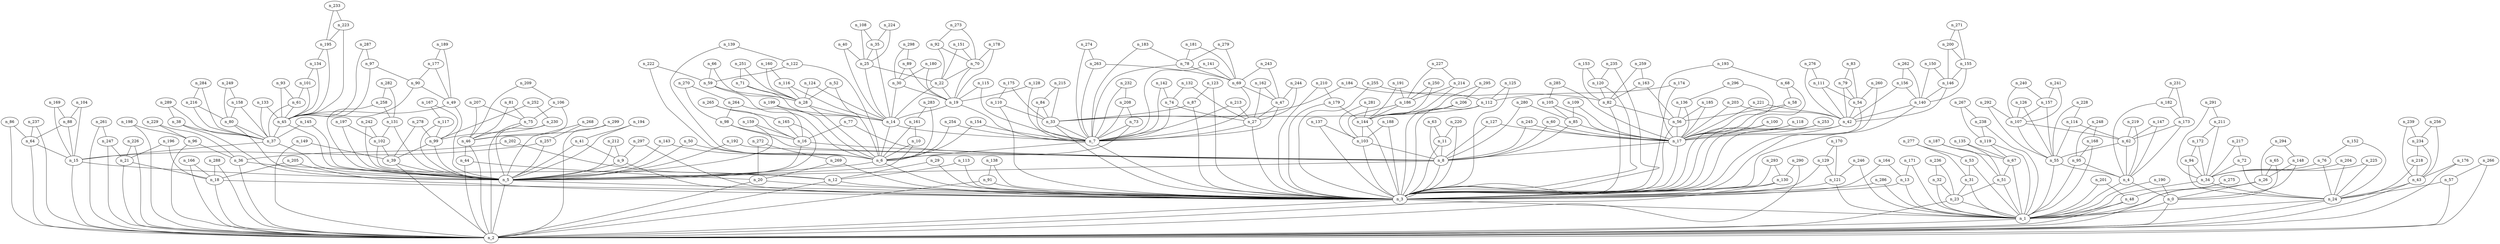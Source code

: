 graph grafoDorogovtsevMendes_300  {
n_0;
n_1;
n_2;
n_3;
n_4;
n_5;
n_6;
n_7;
n_8;
n_9;
n_10;
n_11;
n_12;
n_13;
n_14;
n_15;
n_16;
n_17;
n_18;
n_19;
n_20;
n_21;
n_22;
n_23;
n_24;
n_25;
n_26;
n_27;
n_28;
n_29;
n_30;
n_31;
n_32;
n_33;
n_34;
n_35;
n_36;
n_37;
n_38;
n_39;
n_40;
n_41;
n_42;
n_43;
n_44;
n_45;
n_46;
n_47;
n_48;
n_49;
n_50;
n_51;
n_52;
n_53;
n_54;
n_55;
n_56;
n_57;
n_58;
n_59;
n_60;
n_61;
n_62;
n_63;
n_64;
n_65;
n_66;
n_67;
n_68;
n_69;
n_70;
n_71;
n_72;
n_73;
n_74;
n_75;
n_76;
n_77;
n_78;
n_79;
n_80;
n_81;
n_82;
n_83;
n_84;
n_85;
n_86;
n_87;
n_88;
n_89;
n_90;
n_91;
n_92;
n_93;
n_94;
n_95;
n_96;
n_97;
n_98;
n_99;
n_100;
n_101;
n_102;
n_103;
n_104;
n_105;
n_106;
n_107;
n_108;
n_109;
n_110;
n_111;
n_112;
n_113;
n_114;
n_115;
n_116;
n_117;
n_118;
n_119;
n_120;
n_121;
n_122;
n_123;
n_124;
n_125;
n_126;
n_127;
n_128;
n_129;
n_130;
n_131;
n_132;
n_133;
n_134;
n_135;
n_136;
n_137;
n_138;
n_139;
n_140;
n_141;
n_142;
n_143;
n_144;
n_145;
n_146;
n_147;
n_148;
n_149;
n_150;
n_151;
n_152;
n_153;
n_154;
n_155;
n_156;
n_157;
n_158;
n_159;
n_160;
n_161;
n_162;
n_163;
n_164;
n_165;
n_166;
n_167;
n_168;
n_169;
n_170;
n_171;
n_172;
n_173;
n_174;
n_175;
n_176;
n_177;
n_178;
n_179;
n_180;
n_181;
n_182;
n_183;
n_184;
n_185;
n_186;
n_187;
n_188;
n_189;
n_190;
n_191;
n_192;
n_193;
n_194;
n_195;
n_196;
n_197;
n_198;
n_199;
n_200;
n_201;
n_202;
n_203;
n_204;
n_205;
n_206;
n_207;
n_208;
n_209;
n_210;
n_211;
n_212;
n_213;
n_214;
n_215;
n_216;
n_217;
n_218;
n_219;
n_220;
n_221;
n_222;
n_223;
n_224;
n_225;
n_226;
n_227;
n_228;
n_229;
n_230;
n_231;
n_232;
n_233;
n_234;
n_235;
n_236;
n_237;
n_238;
n_239;
n_240;
n_241;
n_242;
n_243;
n_244;
n_245;
n_246;
n_247;
n_248;
n_249;
n_250;
n_251;
n_252;
n_253;
n_254;
n_255;
n_256;
n_257;
n_258;
n_259;
n_260;
n_261;
n_262;
n_263;
n_264;
n_265;
n_266;
n_267;
n_268;
n_269;
n_270;
n_271;
n_272;
n_273;
n_274;
n_275;
n_276;
n_277;
n_278;
n_279;
n_280;
n_281;
n_282;
n_283;
n_284;
n_285;
n_286;
n_287;
n_288;
n_289;
n_290;
n_291;
n_292;
n_293;
n_294;
n_295;
n_296;
n_297;
n_298;
n_299;
n_0 -- n_1;
n_1 -- n_2;
n_2 -- n_0;
n_3 -- n_1;
n_3 -- n_2;
n_4 -- n_0;
n_4 -- n_1;
n_5 -- n_3;
n_5 -- n_2;
n_6 -- n_5;
n_6 -- n_3;
n_7 -- n_6;
n_7 -- n_3;
n_8 -- n_5;
n_8 -- n_3;
n_9 -- n_5;
n_9 -- n_3;
n_10 -- n_6;
n_10 -- n_5;
n_11 -- n_8;
n_11 -- n_3;
n_12 -- n_3;
n_12 -- n_2;
n_13 -- n_3;
n_13 -- n_1;
n_14 -- n_7;
n_14 -- n_6;
n_15 -- n_5;
n_15 -- n_2;
n_16 -- n_8;
n_16 -- n_5;
n_17 -- n_8;
n_17 -- n_3;
n_18 -- n_3;
n_18 -- n_2;
n_19 -- n_14;
n_19 -- n_7;
n_20 -- n_3;
n_20 -- n_2;
n_21 -- n_18;
n_21 -- n_2;
n_22 -- n_19;
n_22 -- n_14;
n_23 -- n_1;
n_23 -- n_2;
n_24 -- n_1;
n_24 -- n_2;
n_25 -- n_22;
n_25 -- n_14;
n_26 -- n_0;
n_26 -- n_1;
n_27 -- n_7;
n_27 -- n_3;
n_28 -- n_14;
n_28 -- n_6;
n_29 -- n_12;
n_29 -- n_3;
n_30 -- n_19;
n_30 -- n_14;
n_31 -- n_23;
n_31 -- n_1;
n_32 -- n_23;
n_32 -- n_1;
n_33 -- n_7;
n_33 -- n_3;
n_34 -- n_24;
n_34 -- n_1;
n_35 -- n_25;
n_35 -- n_14;
n_36 -- n_12;
n_36 -- n_2;
n_37 -- n_15;
n_37 -- n_5;
n_38 -- n_37;
n_38 -- n_5;
n_39 -- n_5;
n_39 -- n_2;
n_40 -- n_25;
n_40 -- n_14;
n_41 -- n_9;
n_41 -- n_5;
n_42 -- n_17;
n_42 -- n_3;
n_43 -- n_24;
n_43 -- n_2;
n_44 -- n_20;
n_44 -- n_2;
n_45 -- n_37;
n_45 -- n_5;
n_46 -- n_44;
n_46 -- n_2;
n_47 -- n_27;
n_47 -- n_7;
n_48 -- n_1;
n_48 -- n_2;
n_49 -- n_45;
n_49 -- n_5;
n_50 -- n_6;
n_50 -- n_5;
n_51 -- n_23;
n_51 -- n_1;
n_52 -- n_28;
n_52 -- n_6;
n_53 -- n_31;
n_53 -- n_1;
n_54 -- n_42;
n_54 -- n_3;
n_55 -- n_4;
n_55 -- n_1;
n_56 -- n_17;
n_56 -- n_3;
n_57 -- n_24;
n_57 -- n_2;
n_58 -- n_56;
n_58 -- n_17;
n_59 -- n_28;
n_59 -- n_6;
n_60 -- n_17;
n_60 -- n_8;
n_61 -- n_45;
n_61 -- n_37;
n_62 -- n_55;
n_62 -- n_4;
n_63 -- n_11;
n_63 -- n_8;
n_64 -- n_15;
n_64 -- n_2;
n_65 -- n_26;
n_65 -- n_0;
n_66 -- n_59;
n_66 -- n_28;
n_67 -- n_51;
n_67 -- n_1;
n_68 -- n_58;
n_68 -- n_17;
n_69 -- n_47;
n_69 -- n_7;
n_70 -- n_22;
n_70 -- n_19;
n_71 -- n_28;
n_71 -- n_14;
n_72 -- n_34;
n_72 -- n_24;
n_73 -- n_7;
n_73 -- n_6;
n_74 -- n_27;
n_74 -- n_7;
n_75 -- n_46;
n_75 -- n_2;
n_76 -- n_34;
n_76 -- n_24;
n_77 -- n_16;
n_77 -- n_8;
n_78 -- n_69;
n_78 -- n_7;
n_79 -- n_54;
n_79 -- n_42;
n_80 -- n_37;
n_80 -- n_5;
n_81 -- n_75;
n_81 -- n_46;
n_82 -- n_56;
n_82 -- n_3;
n_83 -- n_79;
n_83 -- n_54;
n_84 -- n_33;
n_84 -- n_7;
n_85 -- n_17;
n_85 -- n_8;
n_86 -- n_64;
n_86 -- n_2;
n_87 -- n_33;
n_87 -- n_3;
n_88 -- n_64;
n_88 -- n_15;
n_89 -- n_30;
n_89 -- n_19;
n_90 -- n_49;
n_90 -- n_45;
n_91 -- n_3;
n_91 -- n_2;
n_92 -- n_70;
n_92 -- n_22;
n_93 -- n_61;
n_93 -- n_45;
n_94 -- n_34;
n_94 -- n_24;
n_95 -- n_4;
n_95 -- n_1;
n_96 -- n_36;
n_96 -- n_2;
n_97 -- n_90;
n_97 -- n_45;
n_98 -- n_16;
n_98 -- n_8;
n_99 -- n_39;
n_99 -- n_5;
n_100 -- n_17;
n_100 -- n_3;
n_101 -- n_61;
n_101 -- n_45;
n_102 -- n_39;
n_102 -- n_5;
n_103 -- n_8;
n_103 -- n_3;
n_104 -- n_88;
n_104 -- n_15;
n_105 -- n_85;
n_105 -- n_17;
n_106 -- n_75;
n_106 -- n_46;
n_107 -- n_62;
n_107 -- n_55;
n_108 -- n_35;
n_108 -- n_25;
n_109 -- n_85;
n_109 -- n_17;
n_110 -- n_33;
n_110 -- n_3;
n_111 -- n_54;
n_111 -- n_42;
n_112 -- n_33;
n_112 -- n_3;
n_113 -- n_12;
n_113 -- n_3;
n_114 -- n_62;
n_114 -- n_55;
n_115 -- n_19;
n_115 -- n_7;
n_116 -- n_28;
n_116 -- n_14;
n_117 -- n_99;
n_117 -- n_5;
n_118 -- n_17;
n_118 -- n_3;
n_119 -- n_67;
n_119 -- n_1;
n_120 -- n_82;
n_120 -- n_3;
n_121 -- n_3;
n_121 -- n_1;
n_122 -- n_59;
n_122 -- n_6;
n_123 -- n_87;
n_123 -- n_3;
n_124 -- n_28;
n_124 -- n_14;
n_125 -- n_112;
n_125 -- n_3;
n_126 -- n_107;
n_126 -- n_55;
n_127 -- n_17;
n_127 -- n_8;
n_128 -- n_19;
n_128 -- n_7;
n_129 -- n_121;
n_129 -- n_3;
n_130 -- n_3;
n_130 -- n_2;
n_131 -- n_102;
n_131 -- n_5;
n_132 -- n_74;
n_132 -- n_27;
n_133 -- n_45;
n_133 -- n_37;
n_134 -- n_101;
n_134 -- n_45;
n_135 -- n_67;
n_135 -- n_51;
n_136 -- n_56;
n_136 -- n_17;
n_137 -- n_103;
n_137 -- n_3;
n_138 -- n_91;
n_138 -- n_3;
n_139 -- n_122;
n_139 -- n_6;
n_140 -- n_42;
n_140 -- n_3;
n_141 -- n_69;
n_141 -- n_7;
n_142 -- n_74;
n_142 -- n_7;
n_143 -- n_6;
n_143 -- n_5;
n_144 -- n_103;
n_144 -- n_3;
n_145 -- n_37;
n_145 -- n_5;
n_146 -- n_140;
n_146 -- n_42;
n_147 -- n_62;
n_147 -- n_4;
n_148 -- n_26;
n_148 -- n_0;
n_149 -- n_39;
n_149 -- n_2;
n_150 -- n_146;
n_150 -- n_140;
n_151 -- n_70;
n_151 -- n_22;
n_152 -- n_76;
n_152 -- n_24;
n_153 -- n_120;
n_153 -- n_82;
n_154 -- n_7;
n_154 -- n_6;
n_155 -- n_146;
n_155 -- n_140;
n_156 -- n_140;
n_156 -- n_42;
n_157 -- n_107;
n_157 -- n_55;
n_158 -- n_80;
n_158 -- n_37;
n_159 -- n_16;
n_159 -- n_5;
n_160 -- n_116;
n_160 -- n_28;
n_161 -- n_10;
n_161 -- n_6;
n_162 -- n_47;
n_162 -- n_27;
n_163 -- n_82;
n_163 -- n_56;
n_164 -- n_13;
n_164 -- n_3;
n_165 -- n_16;
n_165 -- n_5;
n_166 -- n_18;
n_166 -- n_2;
n_167 -- n_117;
n_167 -- n_99;
n_168 -- n_95;
n_168 -- n_1;
n_169 -- n_88;
n_169 -- n_15;
n_170 -- n_129;
n_170 -- n_121;
n_171 -- n_13;
n_171 -- n_1;
n_172 -- n_94;
n_172 -- n_34;
n_173 -- n_62;
n_173 -- n_4;
n_174 -- n_112;
n_174 -- n_3;
n_175 -- n_110;
n_175 -- n_33;
n_176 -- n_43;
n_176 -- n_2;
n_177 -- n_90;
n_177 -- n_49;
n_178 -- n_70;
n_178 -- n_19;
n_179 -- n_144;
n_179 -- n_3;
n_180 -- n_30;
n_180 -- n_19;
n_181 -- n_78;
n_181 -- n_69;
n_182 -- n_173;
n_182 -- n_4;
n_183 -- n_78;
n_183 -- n_7;
n_184 -- n_112;
n_184 -- n_33;
n_185 -- n_56;
n_185 -- n_17;
n_186 -- n_144;
n_186 -- n_103;
n_187 -- n_67;
n_187 -- n_51;
n_188 -- n_103;
n_188 -- n_3;
n_189 -- n_177;
n_189 -- n_49;
n_190 -- n_0;
n_190 -- n_1;
n_191 -- n_186;
n_191 -- n_144;
n_192 -- n_8;
n_192 -- n_5;
n_193 -- n_68;
n_193 -- n_17;
n_194 -- n_41;
n_194 -- n_5;
n_195 -- n_134;
n_195 -- n_45;
n_196 -- n_21;
n_196 -- n_18;
n_197 -- n_102;
n_197 -- n_5;
n_198 -- n_96;
n_198 -- n_2;
n_199 -- n_14;
n_199 -- n_6;
n_200 -- n_155;
n_200 -- n_146;
n_201 -- n_48;
n_201 -- n_1;
n_202 -- n_36;
n_202 -- n_12;
n_203 -- n_42;
n_203 -- n_17;
n_204 -- n_34;
n_204 -- n_24;
n_205 -- n_18;
n_205 -- n_3;
n_206 -- n_144;
n_206 -- n_3;
n_207 -- n_75;
n_207 -- n_46;
n_208 -- n_73;
n_208 -- n_7;
n_209 -- n_106;
n_209 -- n_46;
n_210 -- n_179;
n_210 -- n_3;
n_211 -- n_172;
n_211 -- n_34;
n_212 -- n_9;
n_212 -- n_5;
n_213 -- n_27;
n_213 -- n_7;
n_214 -- n_186;
n_214 -- n_144;
n_215 -- n_84;
n_215 -- n_33;
n_216 -- n_80;
n_216 -- n_37;
n_217 -- n_72;
n_217 -- n_34;
n_218 -- n_43;
n_218 -- n_24;
n_219 -- n_62;
n_219 -- n_4;
n_220 -- n_11;
n_220 -- n_3;
n_221 -- n_42;
n_221 -- n_17;
n_222 -- n_59;
n_222 -- n_6;
n_223 -- n_195;
n_223 -- n_45;
n_224 -- n_35;
n_224 -- n_25;
n_225 -- n_34;
n_225 -- n_24;
n_226 -- n_21;
n_226 -- n_2;
n_227 -- n_214;
n_227 -- n_186;
n_228 -- n_114;
n_228 -- n_55;
n_229 -- n_96;
n_229 -- n_36;
n_230 -- n_99;
n_230 -- n_5;
n_231 -- n_182;
n_231 -- n_173;
n_232 -- n_208;
n_232 -- n_7;
n_233 -- n_223;
n_233 -- n_195;
n_234 -- n_218;
n_234 -- n_43;
n_235 -- n_120;
n_235 -- n_3;
n_236 -- n_32;
n_236 -- n_23;
n_237 -- n_64;
n_237 -- n_2;
n_238 -- n_119;
n_238 -- n_1;
n_239 -- n_234;
n_239 -- n_43;
n_240 -- n_157;
n_240 -- n_107;
n_241 -- n_157;
n_241 -- n_107;
n_242 -- n_102;
n_242 -- n_5;
n_243 -- n_69;
n_243 -- n_47;
n_244 -- n_47;
n_244 -- n_27;
n_245 -- n_17;
n_245 -- n_8;
n_246 -- n_121;
n_246 -- n_1;
n_247 -- n_21;
n_247 -- n_2;
n_248 -- n_168;
n_248 -- n_95;
n_249 -- n_158;
n_249 -- n_80;
n_250 -- n_186;
n_250 -- n_144;
n_251 -- n_71;
n_251 -- n_28;
n_252 -- n_230;
n_252 -- n_99;
n_253 -- n_17;
n_253 -- n_3;
n_254 -- n_7;
n_254 -- n_6;
n_255 -- n_82;
n_255 -- n_3;
n_256 -- n_234;
n_256 -- n_43;
n_257 -- n_15;
n_257 -- n_5;
n_258 -- n_131;
n_258 -- n_5;
n_259 -- n_163;
n_259 -- n_82;
n_260 -- n_54;
n_260 -- n_3;
n_261 -- n_247;
n_261 -- n_2;
n_262 -- n_156;
n_262 -- n_140;
n_263 -- n_69;
n_263 -- n_7;
n_264 -- n_98;
n_264 -- n_16;
n_265 -- n_165;
n_265 -- n_16;
n_266 -- n_57;
n_266 -- n_2;
n_267 -- n_238;
n_267 -- n_119;
n_268 -- n_257;
n_268 -- n_5;
n_269 -- n_20;
n_269 -- n_3;
n_270 -- n_264;
n_270 -- n_98;
n_271 -- n_200;
n_271 -- n_155;
n_272 -- n_269;
n_272 -- n_20;
n_273 -- n_92;
n_273 -- n_70;
n_274 -- n_263;
n_274 -- n_7;
n_275 -- n_48;
n_275 -- n_2;
n_276 -- n_111;
n_276 -- n_42;
n_277 -- n_53;
n_277 -- n_31;
n_278 -- n_99;
n_278 -- n_39;
n_279 -- n_78;
n_279 -- n_69;
n_280 -- n_85;
n_280 -- n_8;
n_281 -- n_144;
n_281 -- n_103;
n_282 -- n_258;
n_282 -- n_131;
n_283 -- n_161;
n_283 -- n_6;
n_284 -- n_216;
n_284 -- n_37;
n_285 -- n_105;
n_285 -- n_17;
n_286 -- n_3;
n_286 -- n_1;
n_287 -- n_97;
n_287 -- n_45;
n_288 -- n_18;
n_288 -- n_2;
n_289 -- n_38;
n_289 -- n_37;
n_290 -- n_130;
n_290 -- n_2;
n_291 -- n_211;
n_291 -- n_34;
n_292 -- n_107;
n_292 -- n_55;
n_293 -- n_130;
n_293 -- n_3;
n_294 -- n_148;
n_294 -- n_26;
n_295 -- n_206;
n_295 -- n_144;
n_296 -- n_136;
n_296 -- n_17;
n_297 -- n_9;
n_297 -- n_3;
n_298 -- n_89;
n_298 -- n_30;
n_299 -- n_46;
n_299 -- n_2;
}